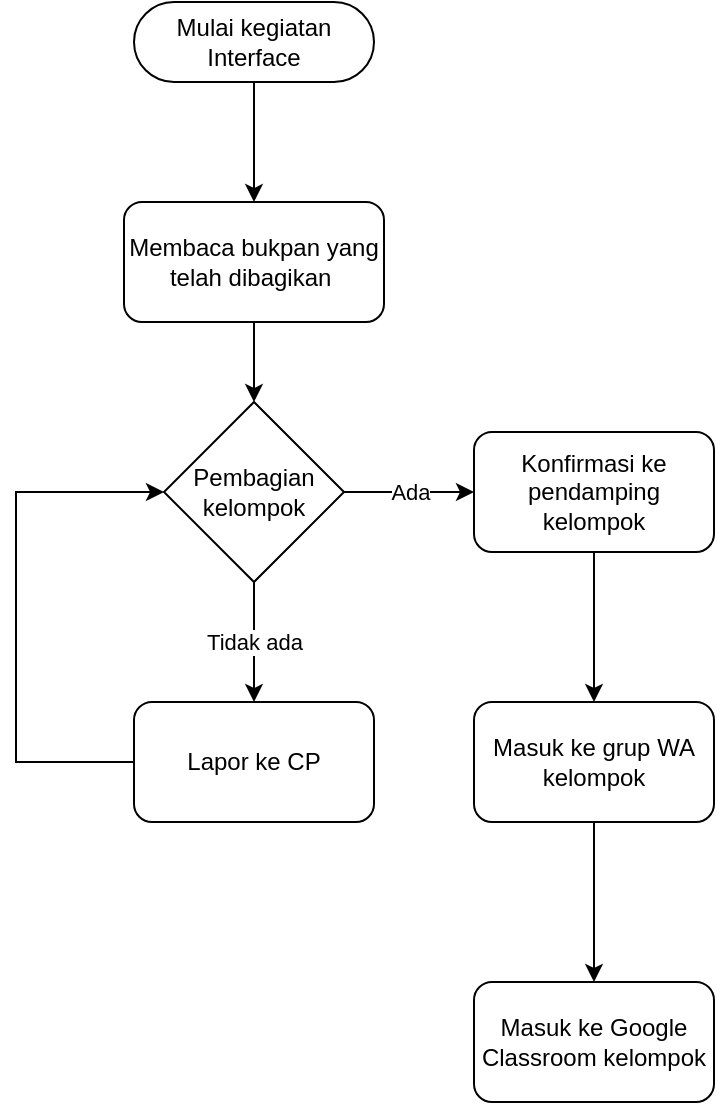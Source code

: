 <mxfile version="24.7.7">
  <diagram id="C5RBs43oDa-KdzZeNtuy" name="Page-1">
    <mxGraphModel dx="794" dy="539" grid="1" gridSize="10" guides="1" tooltips="1" connect="1" arrows="1" fold="1" page="1" pageScale="1" pageWidth="827" pageHeight="1169" math="0" shadow="0">
      <root>
        <mxCell id="WIyWlLk6GJQsqaUBKTNV-0" />
        <mxCell id="WIyWlLk6GJQsqaUBKTNV-1" parent="WIyWlLk6GJQsqaUBKTNV-0" />
        <mxCell id="WIyWlLk6GJQsqaUBKTNV-3" value="Mulai kegiatan Interface" style="rounded=1;whiteSpace=wrap;html=1;fontSize=12;glass=0;strokeWidth=1;shadow=0;arcSize=50;" parent="WIyWlLk6GJQsqaUBKTNV-1" vertex="1">
          <mxGeometry x="160" y="30" width="120" height="40" as="geometry" />
        </mxCell>
        <mxCell id="yGrnE1PD_NmoXbB0c2LZ-3" value="" style="edgeStyle=orthogonalEdgeStyle;rounded=0;orthogonalLoop=1;jettySize=auto;html=1;" edge="1" parent="WIyWlLk6GJQsqaUBKTNV-1" source="yGrnE1PD_NmoXbB0c2LZ-0" target="yGrnE1PD_NmoXbB0c2LZ-2">
          <mxGeometry relative="1" as="geometry" />
        </mxCell>
        <mxCell id="yGrnE1PD_NmoXbB0c2LZ-0" value="Membaca bukpan yang telah dibagikan&amp;nbsp;" style="rounded=1;whiteSpace=wrap;html=1;" vertex="1" parent="WIyWlLk6GJQsqaUBKTNV-1">
          <mxGeometry x="155" y="130" width="130" height="60" as="geometry" />
        </mxCell>
        <mxCell id="yGrnE1PD_NmoXbB0c2LZ-1" value="" style="endArrow=classic;html=1;rounded=0;exitX=0.5;exitY=1;exitDx=0;exitDy=0;entryX=0.5;entryY=0;entryDx=0;entryDy=0;strokeColor=default;" edge="1" parent="WIyWlLk6GJQsqaUBKTNV-1" source="WIyWlLk6GJQsqaUBKTNV-3" target="yGrnE1PD_NmoXbB0c2LZ-0">
          <mxGeometry width="50" height="50" relative="1" as="geometry">
            <mxPoint x="210" y="170" as="sourcePoint" />
            <mxPoint x="260" y="120" as="targetPoint" />
          </mxGeometry>
        </mxCell>
        <mxCell id="yGrnE1PD_NmoXbB0c2LZ-5" value="Tidak ada" style="edgeStyle=orthogonalEdgeStyle;rounded=0;orthogonalLoop=1;jettySize=auto;html=1;" edge="1" parent="WIyWlLk6GJQsqaUBKTNV-1" source="yGrnE1PD_NmoXbB0c2LZ-2" target="yGrnE1PD_NmoXbB0c2LZ-4">
          <mxGeometry relative="1" as="geometry" />
        </mxCell>
        <mxCell id="yGrnE1PD_NmoXbB0c2LZ-12" value="Ada" style="edgeStyle=orthogonalEdgeStyle;rounded=0;orthogonalLoop=1;jettySize=auto;html=1;" edge="1" parent="WIyWlLk6GJQsqaUBKTNV-1" source="yGrnE1PD_NmoXbB0c2LZ-2" target="yGrnE1PD_NmoXbB0c2LZ-11">
          <mxGeometry relative="1" as="geometry" />
        </mxCell>
        <mxCell id="yGrnE1PD_NmoXbB0c2LZ-2" value="Pembagian kelompok" style="rhombus;whiteSpace=wrap;html=1;" vertex="1" parent="WIyWlLk6GJQsqaUBKTNV-1">
          <mxGeometry x="175" y="230" width="90" height="90" as="geometry" />
        </mxCell>
        <mxCell id="yGrnE1PD_NmoXbB0c2LZ-4" value="Lapor ke CP" style="rounded=1;whiteSpace=wrap;html=1;" vertex="1" parent="WIyWlLk6GJQsqaUBKTNV-1">
          <mxGeometry x="160" y="380" width="120" height="60" as="geometry" />
        </mxCell>
        <mxCell id="yGrnE1PD_NmoXbB0c2LZ-10" value="" style="endArrow=classic;html=1;rounded=0;exitX=0;exitY=0.5;exitDx=0;exitDy=0;edgeStyle=orthogonalEdgeStyle;entryX=0;entryY=0.5;entryDx=0;entryDy=0;" edge="1" parent="WIyWlLk6GJQsqaUBKTNV-1" source="yGrnE1PD_NmoXbB0c2LZ-4" target="yGrnE1PD_NmoXbB0c2LZ-2">
          <mxGeometry width="50" height="50" relative="1" as="geometry">
            <mxPoint x="210" y="300" as="sourcePoint" />
            <mxPoint x="100" y="280" as="targetPoint" />
            <Array as="points">
              <mxPoint x="101" y="410" />
              <mxPoint x="101" y="275" />
            </Array>
          </mxGeometry>
        </mxCell>
        <mxCell id="yGrnE1PD_NmoXbB0c2LZ-14" value="" style="edgeStyle=orthogonalEdgeStyle;rounded=0;orthogonalLoop=1;jettySize=auto;html=1;" edge="1" parent="WIyWlLk6GJQsqaUBKTNV-1" source="yGrnE1PD_NmoXbB0c2LZ-11" target="yGrnE1PD_NmoXbB0c2LZ-13">
          <mxGeometry relative="1" as="geometry" />
        </mxCell>
        <mxCell id="yGrnE1PD_NmoXbB0c2LZ-11" value="Konfirmasi ke pendamping kelompok" style="rounded=1;whiteSpace=wrap;html=1;" vertex="1" parent="WIyWlLk6GJQsqaUBKTNV-1">
          <mxGeometry x="330" y="245" width="120" height="60" as="geometry" />
        </mxCell>
        <mxCell id="yGrnE1PD_NmoXbB0c2LZ-16" value="" style="edgeStyle=orthogonalEdgeStyle;rounded=0;orthogonalLoop=1;jettySize=auto;html=1;" edge="1" parent="WIyWlLk6GJQsqaUBKTNV-1" source="yGrnE1PD_NmoXbB0c2LZ-13" target="yGrnE1PD_NmoXbB0c2LZ-15">
          <mxGeometry relative="1" as="geometry" />
        </mxCell>
        <mxCell id="yGrnE1PD_NmoXbB0c2LZ-13" value="Masuk ke grup WA kelompok" style="rounded=1;whiteSpace=wrap;html=1;" vertex="1" parent="WIyWlLk6GJQsqaUBKTNV-1">
          <mxGeometry x="330" y="380" width="120" height="60" as="geometry" />
        </mxCell>
        <mxCell id="yGrnE1PD_NmoXbB0c2LZ-15" value="Masuk ke Google Classroom kelompok" style="rounded=1;whiteSpace=wrap;html=1;" vertex="1" parent="WIyWlLk6GJQsqaUBKTNV-1">
          <mxGeometry x="330" y="520" width="120" height="60" as="geometry" />
        </mxCell>
      </root>
    </mxGraphModel>
  </diagram>
</mxfile>
